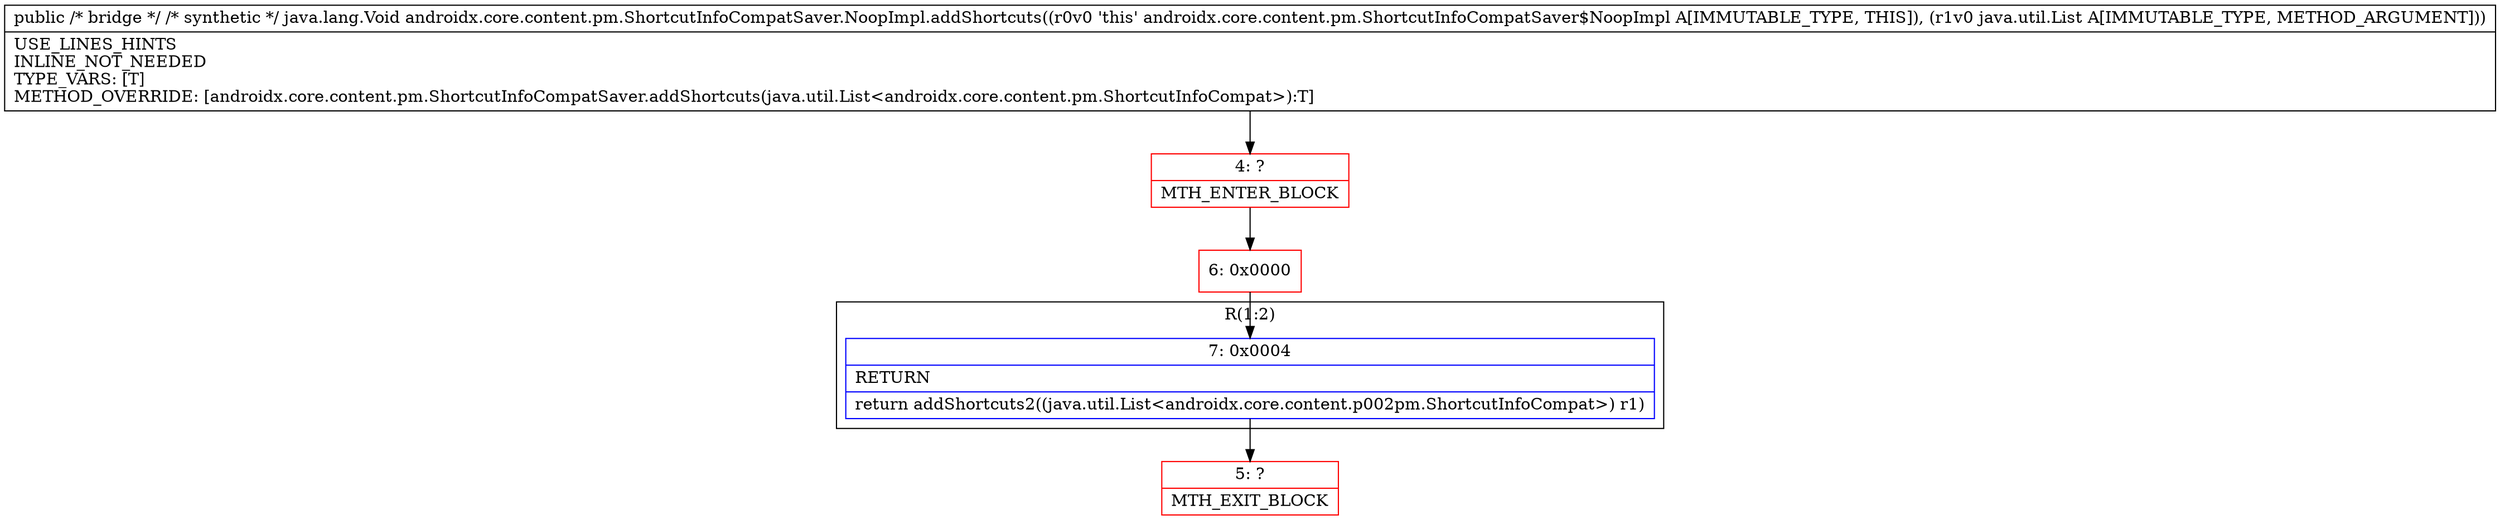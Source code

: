 digraph "CFG forandroidx.core.content.pm.ShortcutInfoCompatSaver.NoopImpl.addShortcuts(Ljava\/util\/List;)Ljava\/lang\/Object;" {
subgraph cluster_Region_1076665450 {
label = "R(1:2)";
node [shape=record,color=blue];
Node_7 [shape=record,label="{7\:\ 0x0004|RETURN\l|return addShortcuts2((java.util.List\<androidx.core.content.p002pm.ShortcutInfoCompat\>) r1)\l}"];
}
Node_4 [shape=record,color=red,label="{4\:\ ?|MTH_ENTER_BLOCK\l}"];
Node_6 [shape=record,color=red,label="{6\:\ 0x0000}"];
Node_5 [shape=record,color=red,label="{5\:\ ?|MTH_EXIT_BLOCK\l}"];
MethodNode[shape=record,label="{public \/* bridge *\/ \/* synthetic *\/ java.lang.Void androidx.core.content.pm.ShortcutInfoCompatSaver.NoopImpl.addShortcuts((r0v0 'this' androidx.core.content.pm.ShortcutInfoCompatSaver$NoopImpl A[IMMUTABLE_TYPE, THIS]), (r1v0 java.util.List A[IMMUTABLE_TYPE, METHOD_ARGUMENT]))  | USE_LINES_HINTS\lINLINE_NOT_NEEDED\lTYPE_VARS: [T]\lMETHOD_OVERRIDE: [androidx.core.content.pm.ShortcutInfoCompatSaver.addShortcuts(java.util.List\<androidx.core.content.pm.ShortcutInfoCompat\>):T]\l}"];
MethodNode -> Node_4;Node_7 -> Node_5;
Node_4 -> Node_6;
Node_6 -> Node_7;
}

